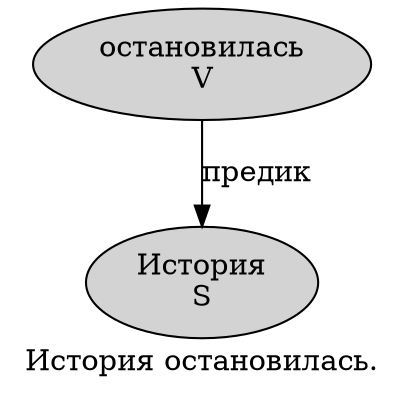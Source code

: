 digraph SENTENCE_3731 {
	graph [label="История остановилась."]
	node [style=filled]
		0 [label="История
S" color="" fillcolor=lightgray penwidth=1 shape=ellipse]
		1 [label="остановилась
V" color="" fillcolor=lightgray penwidth=1 shape=ellipse]
			1 -> 0 [label="предик"]
}